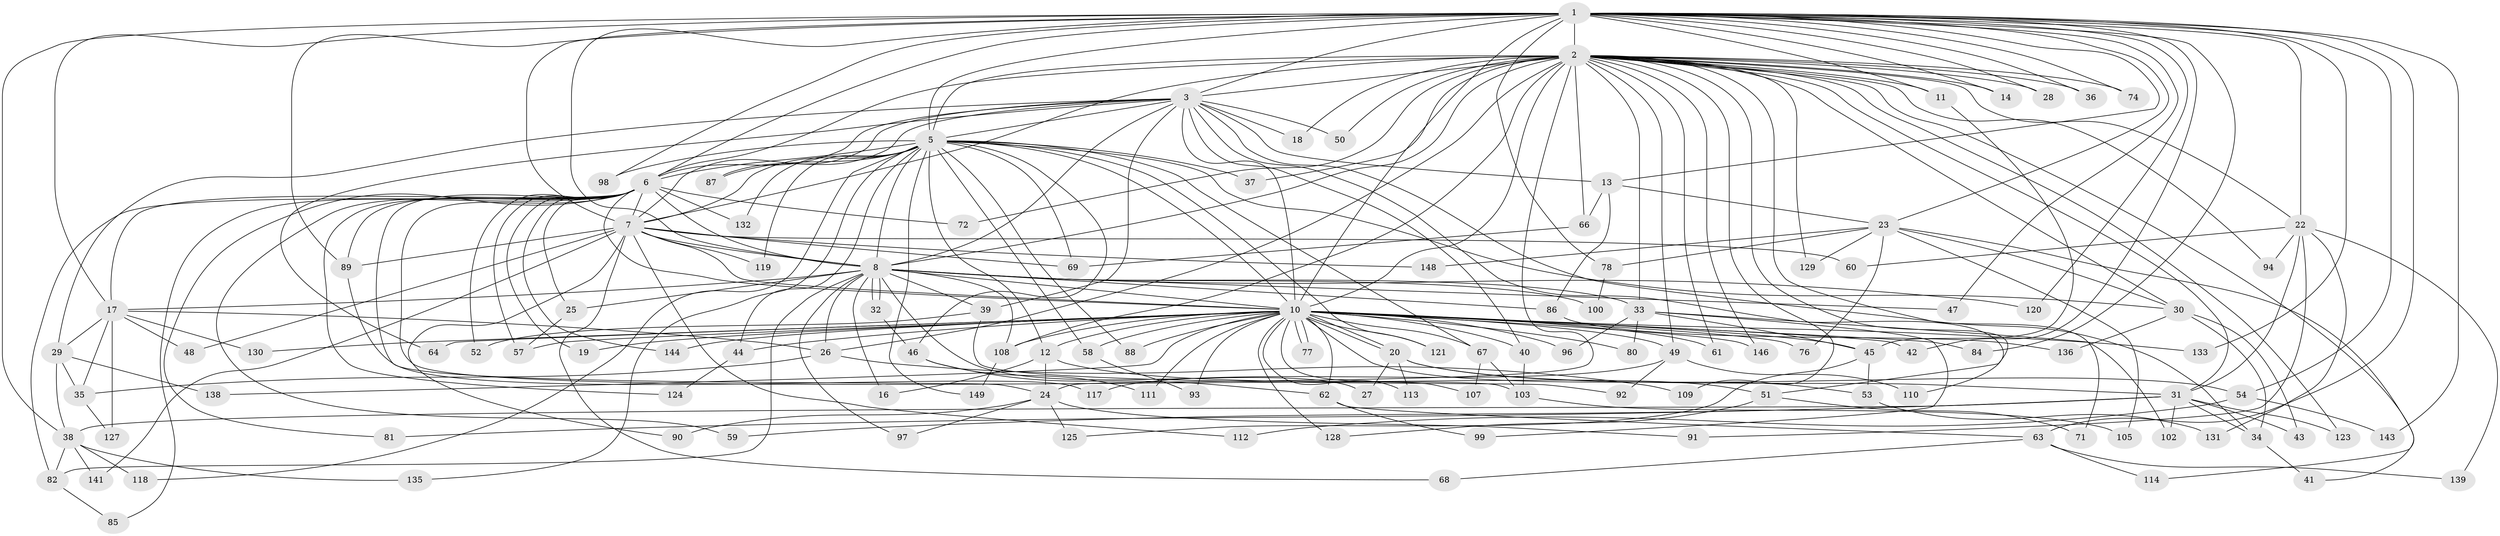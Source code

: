 // original degree distribution, {14: 0.006711409395973154, 19: 0.013422818791946308, 20: 0.006711409395973154, 26: 0.020134228187919462, 24: 0.006711409395973154, 28: 0.006711409395973154, 39: 0.006711409395973154, 3: 0.09395973154362416, 5: 0.053691275167785234, 2: 0.6174496644295302, 10: 0.013422818791946308, 9: 0.020134228187919462, 6: 0.006711409395973154, 7: 0.013422818791946308, 8: 0.006711409395973154, 4: 0.10738255033557047}
// Generated by graph-tools (version 1.1) at 2025/11/02/27/25 16:11:04]
// undirected, 123 vertices, 273 edges
graph export_dot {
graph [start="1"]
  node [color=gray90,style=filled];
  1 [super="+4"];
  2 [super="+9"];
  3 [super="+140"];
  5 [super="+55"];
  6 [super="+116"];
  7 [super="+115"];
  8 [super="+21"];
  10 [super="+15"];
  11;
  12;
  13;
  14;
  16;
  17 [super="+95"];
  18;
  19;
  20;
  22 [super="+56"];
  23;
  24 [super="+134"];
  25;
  26 [super="+145"];
  27;
  28;
  29;
  30 [super="+65"];
  31 [super="+126"];
  32;
  33 [super="+75"];
  34 [super="+83"];
  35 [super="+137"];
  36;
  37;
  38 [super="+70"];
  39;
  40;
  41;
  42;
  43;
  44;
  45 [super="+106"];
  46;
  47;
  48;
  49 [super="+79"];
  50;
  51;
  52;
  53;
  54;
  57 [super="+142"];
  58;
  59;
  60;
  61;
  62;
  63;
  64;
  66 [super="+73"];
  67;
  68;
  69;
  71;
  72;
  74;
  76;
  77;
  78 [super="+104"];
  80;
  81;
  82 [super="+101"];
  84;
  85;
  86;
  87;
  88;
  89;
  90;
  91;
  92;
  93;
  94;
  96;
  97;
  98;
  99;
  100;
  102;
  103 [super="+147"];
  105;
  107;
  108 [super="+122"];
  109;
  110;
  111;
  112;
  113;
  114;
  117;
  118;
  119;
  120;
  121;
  123;
  124;
  125;
  127;
  128;
  129;
  130;
  131;
  132;
  133;
  135;
  136;
  138;
  139;
  141;
  143;
  144;
  146;
  148;
  149;
  1 -- 2 [weight=4];
  1 -- 3 [weight=2];
  1 -- 5 [weight=2];
  1 -- 6 [weight=2];
  1 -- 7 [weight=2];
  1 -- 8 [weight=2];
  1 -- 10 [weight=2];
  1 -- 22 [weight=2];
  1 -- 54;
  1 -- 78;
  1 -- 11;
  1 -- 133;
  1 -- 13;
  1 -- 14;
  1 -- 143;
  1 -- 74;
  1 -- 84;
  1 -- 23;
  1 -- 89;
  1 -- 28;
  1 -- 98;
  1 -- 36;
  1 -- 42;
  1 -- 47;
  1 -- 120;
  1 -- 63;
  1 -- 38;
  1 -- 17;
  2 -- 3 [weight=2];
  2 -- 5 [weight=2];
  2 -- 6 [weight=2];
  2 -- 7 [weight=2];
  2 -- 8 [weight=2];
  2 -- 10 [weight=3];
  2 -- 11;
  2 -- 18;
  2 -- 37;
  2 -- 61;
  2 -- 66;
  2 -- 109;
  2 -- 129;
  2 -- 146;
  2 -- 71;
  2 -- 72;
  2 -- 74;
  2 -- 14;
  2 -- 24;
  2 -- 26;
  2 -- 28;
  2 -- 30;
  2 -- 94;
  2 -- 33 [weight=2];
  2 -- 36;
  2 -- 108;
  2 -- 49;
  2 -- 50;
  2 -- 51;
  2 -- 114;
  2 -- 123;
  2 -- 22;
  2 -- 31;
  3 -- 5;
  3 -- 6 [weight=2];
  3 -- 7;
  3 -- 8;
  3 -- 10;
  3 -- 13;
  3 -- 18;
  3 -- 29;
  3 -- 34;
  3 -- 39;
  3 -- 40;
  3 -- 50;
  3 -- 64;
  3 -- 87;
  3 -- 110;
  5 -- 6;
  5 -- 7;
  5 -- 8;
  5 -- 10;
  5 -- 12;
  5 -- 37;
  5 -- 44;
  5 -- 46;
  5 -- 58;
  5 -- 67;
  5 -- 69;
  5 -- 87;
  5 -- 88;
  5 -- 98;
  5 -- 119;
  5 -- 121;
  5 -- 132;
  5 -- 135;
  5 -- 118;
  5 -- 30;
  5 -- 149;
  6 -- 7;
  6 -- 8 [weight=2];
  6 -- 10 [weight=2];
  6 -- 17;
  6 -- 19;
  6 -- 25;
  6 -- 52;
  6 -- 59;
  6 -- 72;
  6 -- 81;
  6 -- 85;
  6 -- 89;
  6 -- 103;
  6 -- 132;
  6 -- 24;
  6 -- 144;
  6 -- 124;
  6 -- 57;
  6 -- 82;
  7 -- 8;
  7 -- 10;
  7 -- 48;
  7 -- 60;
  7 -- 68;
  7 -- 69;
  7 -- 90;
  7 -- 112;
  7 -- 119;
  7 -- 141;
  7 -- 148;
  7 -- 89;
  8 -- 10;
  8 -- 16;
  8 -- 17;
  8 -- 25;
  8 -- 27;
  8 -- 32;
  8 -- 32;
  8 -- 33;
  8 -- 39;
  8 -- 47;
  8 -- 82;
  8 -- 86;
  8 -- 97;
  8 -- 100 [weight=2];
  8 -- 108;
  8 -- 120;
  8 -- 26;
  10 -- 12;
  10 -- 19;
  10 -- 20;
  10 -- 20;
  10 -- 40;
  10 -- 42;
  10 -- 44;
  10 -- 49 [weight=2];
  10 -- 57;
  10 -- 58;
  10 -- 62;
  10 -- 64;
  10 -- 67;
  10 -- 76;
  10 -- 77;
  10 -- 77;
  10 -- 80;
  10 -- 84;
  10 -- 88;
  10 -- 96;
  10 -- 107;
  10 -- 111;
  10 -- 113;
  10 -- 130;
  10 -- 133;
  10 -- 144;
  10 -- 146;
  10 -- 128;
  10 -- 138;
  10 -- 45;
  10 -- 61;
  10 -- 53;
  10 -- 121;
  10 -- 93;
  10 -- 108;
  11 -- 45;
  12 -- 16;
  12 -- 24;
  12 -- 51;
  13 -- 23;
  13 -- 66;
  13 -- 86;
  17 -- 26;
  17 -- 29;
  17 -- 35;
  17 -- 48;
  17 -- 127;
  17 -- 130;
  20 -- 27;
  20 -- 31;
  20 -- 54;
  20 -- 113;
  22 -- 31;
  22 -- 60;
  22 -- 91;
  22 -- 94;
  22 -- 131;
  22 -- 139;
  23 -- 30;
  23 -- 41;
  23 -- 76;
  23 -- 78;
  23 -- 105;
  23 -- 129;
  23 -- 148;
  24 -- 90;
  24 -- 91;
  24 -- 97;
  24 -- 125;
  25 -- 57;
  26 -- 35;
  26 -- 109;
  29 -- 38;
  29 -- 138;
  29 -- 35;
  30 -- 43;
  30 -- 136;
  30 -- 34 [weight=2];
  31 -- 34;
  31 -- 38;
  31 -- 43;
  31 -- 59;
  31 -- 81;
  31 -- 102;
  31 -- 123;
  32 -- 46;
  33 -- 45;
  33 -- 80;
  33 -- 96;
  33 -- 99;
  33 -- 102;
  34 -- 41;
  35 -- 127;
  38 -- 118;
  38 -- 135;
  38 -- 82;
  38 -- 141;
  39 -- 52;
  39 -- 92;
  40 -- 103;
  44 -- 124;
  45 -- 53;
  45 -- 125;
  46 -- 62;
  46 -- 111;
  49 -- 117;
  49 -- 92;
  49 -- 110;
  51 -- 71;
  51 -- 128;
  53 -- 131;
  54 -- 112;
  54 -- 143;
  58 -- 93;
  62 -- 63;
  62 -- 99;
  63 -- 68;
  63 -- 114;
  63 -- 139;
  66 -- 69;
  67 -- 103;
  67 -- 107;
  78 -- 100;
  82 -- 85;
  86 -- 136;
  89 -- 117;
  103 -- 105;
  108 -- 149;
}
